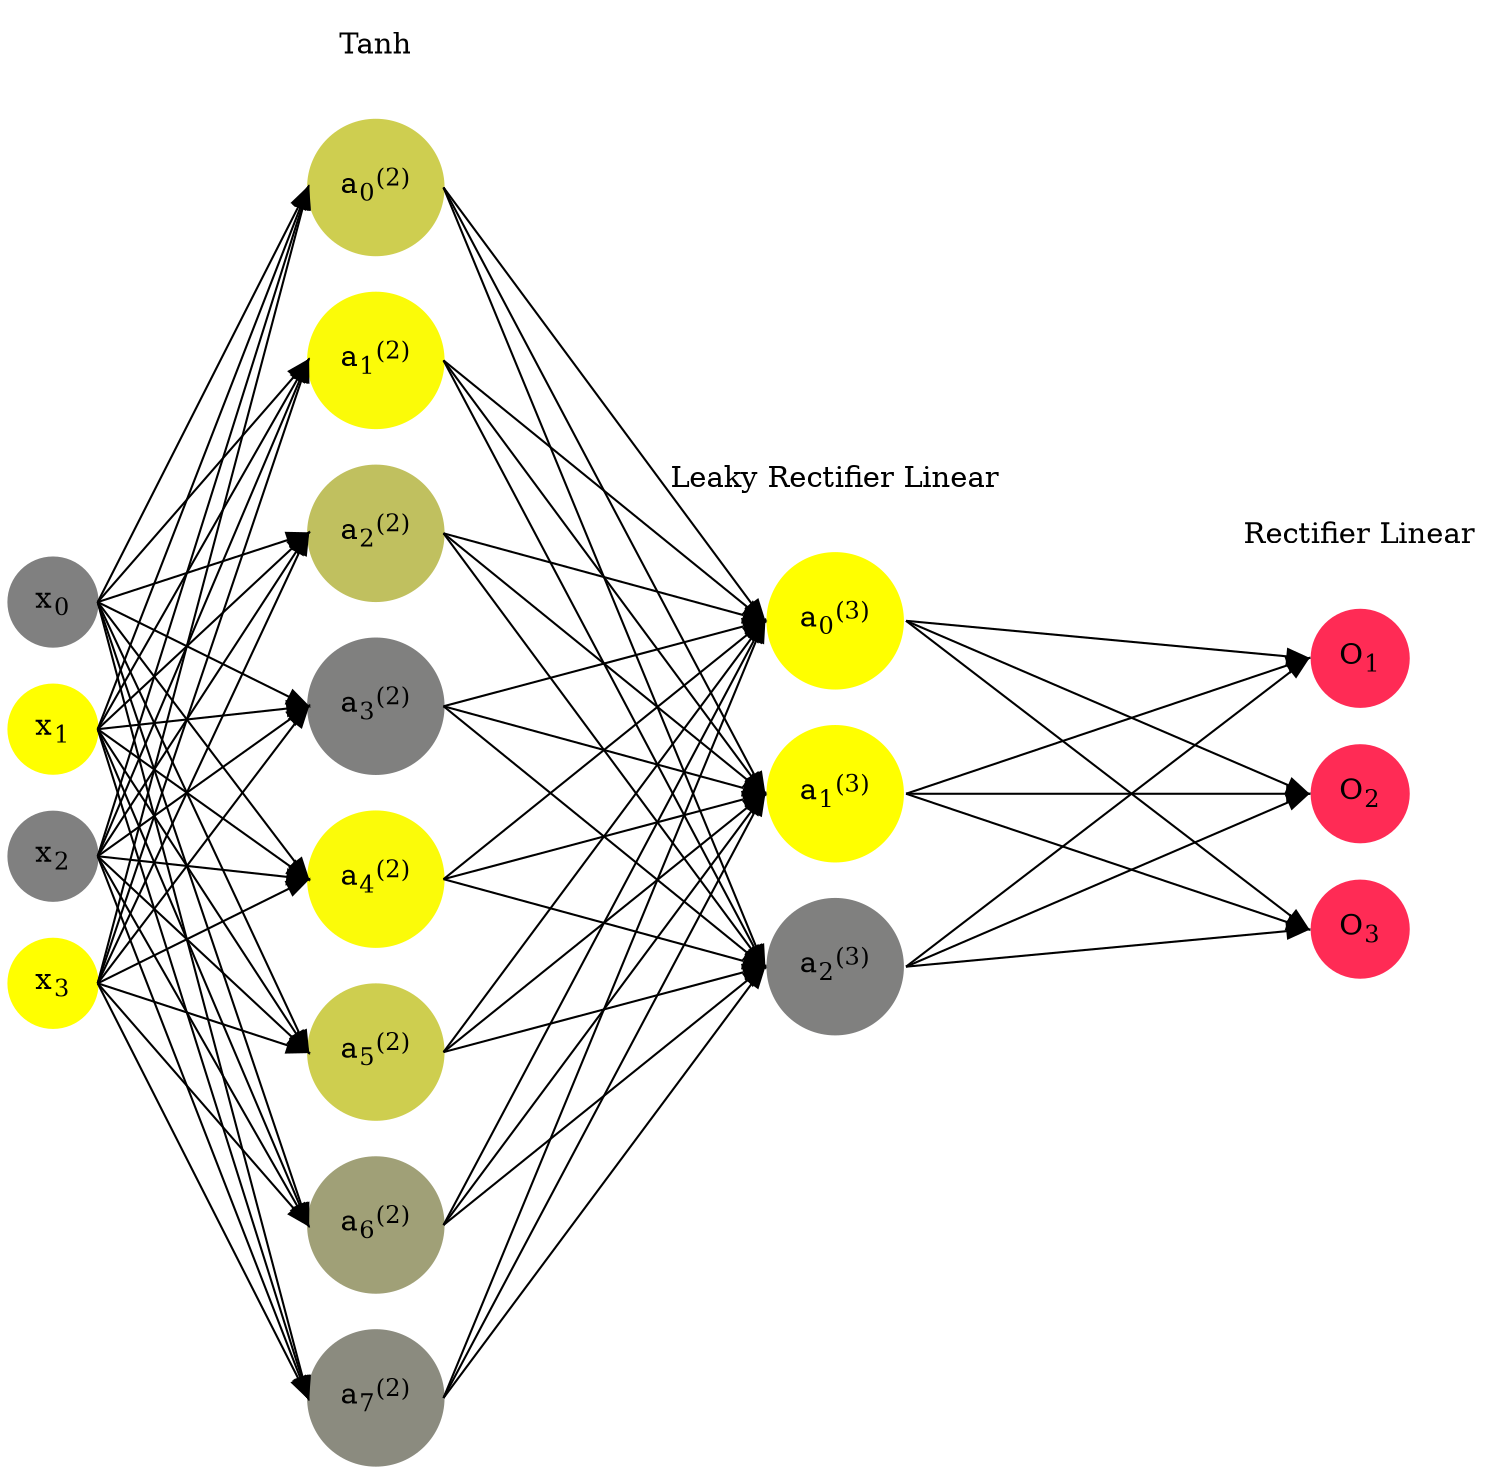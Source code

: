 digraph G {
	rankdir = LR;
	splines=false;
	edge[style=invis];
	ranksep= 1.4;
	{
	node [shape=circle, color="0.1667, 0.0, 0.5", style=filled, fillcolor="0.1667, 0.0, 0.5"];
	x0 [label=<x<sub>0</sub>>];
	}
	{
	node [shape=circle, color="0.1667, 1.0, 1.0", style=filled, fillcolor="0.1667, 1.0, 1.0"];
	x1 [label=<x<sub>1</sub>>];
	}
	{
	node [shape=circle, color="0.1667, 0.0, 0.5", style=filled, fillcolor="0.1667, 0.0, 0.5"];
	x2 [label=<x<sub>2</sub>>];
	}
	{
	node [shape=circle, color="0.1667, 1.0, 1.0", style=filled, fillcolor="0.1667, 1.0, 1.0"];
	x3 [label=<x<sub>3</sub>>];
	}
	{
	node [shape=circle, color="0.1667, 0.612279, 0.806140", style=filled, fillcolor="0.1667, 0.612279, 0.806140"];
	a02 [label=<a<sub>0</sub><sup>(2)</sup>>];
	}
	{
	node [shape=circle, color="0.1667, 0.967927, 0.983963", style=filled, fillcolor="0.1667, 0.967927, 0.983963"];
	a12 [label=<a<sub>1</sub><sup>(2)</sup>>];
	}
	{
	node [shape=circle, color="0.1667, 0.501371, 0.750685", style=filled, fillcolor="0.1667, 0.501371, 0.750685"];
	a22 [label=<a<sub>2</sub><sup>(2)</sup>>];
	}
	{
	node [shape=circle, color="0.1667, 0.003800, 0.501900", style=filled, fillcolor="0.1667, 0.003800, 0.501900"];
	a32 [label=<a<sub>3</sub><sup>(2)</sup>>];
	}
	{
	node [shape=circle, color="0.1667, 0.962628, 0.981314", style=filled, fillcolor="0.1667, 0.962628, 0.981314"];
	a42 [label=<a<sub>4</sub><sup>(2)</sup>>];
	}
	{
	node [shape=circle, color="0.1667, 0.612658, 0.806329", style=filled, fillcolor="0.1667, 0.612658, 0.806329"];
	a52 [label=<a<sub>5</sub><sup>(2)</sup>>];
	}
	{
	node [shape=circle, color="0.1667, 0.255495, 0.627748", style=filled, fillcolor="0.1667, 0.255495, 0.627748"];
	a62 [label=<a<sub>6</sub><sup>(2)</sup>>];
	}
	{
	node [shape=circle, color="0.1667, 0.087753, 0.543877", style=filled, fillcolor="0.1667, 0.087753, 0.543877"];
	a72 [label=<a<sub>7</sub><sup>(2)</sup>>];
	}
	{
	node [shape=circle, color="0.1667, 1.261521, 1.130760", style=filled, fillcolor="0.1667, 1.261521, 1.130760"];
	a03 [label=<a<sub>0</sub><sup>(3)</sup>>];
	}
	{
	node [shape=circle, color="0.1667, 2.412642, 1.706321", style=filled, fillcolor="0.1667, 2.412642, 1.706321"];
	a13 [label=<a<sub>1</sub><sup>(3)</sup>>];
	}
	{
	node [shape=circle, color="0.1667, 0.000649, 0.500324", style=filled, fillcolor="0.1667, 0.000649, 0.500324"];
	a23 [label=<a<sub>2</sub><sup>(3)</sup>>];
	}
	{
	node [shape=circle, color="0.9667, 0.83, 1.0", style=filled, fillcolor="0.9667, 0.83, 1.0"];
	O1 [label=<O<sub>1</sub>>];
	}
	{
	node [shape=circle, color="0.9667, 0.83, 1.0", style=filled, fillcolor="0.9667, 0.83, 1.0"];
	O2 [label=<O<sub>2</sub>>];
	}
	{
	node [shape=circle, color="0.9667, 0.83, 1.0", style=filled, fillcolor="0.9667, 0.83, 1.0"];
	O3 [label=<O<sub>3</sub>>];
	}
	{
	rank=same;
	x0->x1->x2->x3;
	}
	{
	rank=same;
	a02->a12->a22->a32->a42->a52->a62->a72;
	}
	{
	rank=same;
	a03->a13->a23;
	}
	{
	rank=same;
	O1->O2->O3;
	}
	l1 [shape=plaintext,label="Tanh"];
	l1->a02;
	{rank=same; l1;a02};
	l2 [shape=plaintext,label="Leaky Rectifier Linear"];
	l2->a03;
	{rank=same; l2;a03};
	l3 [shape=plaintext,label="Rectifier Linear"];
	l3->O1;
	{rank=same; l3;O1};
edge[style=solid, tailport=e, headport=w];
	{x0;x1;x2;x3} -> {a02;a12;a22;a32;a42;a52;a62;a72};
	{a02;a12;a22;a32;a42;a52;a62;a72} -> {a03;a13;a23};
	{a03;a13;a23} -> {O1,O2,O3};
}